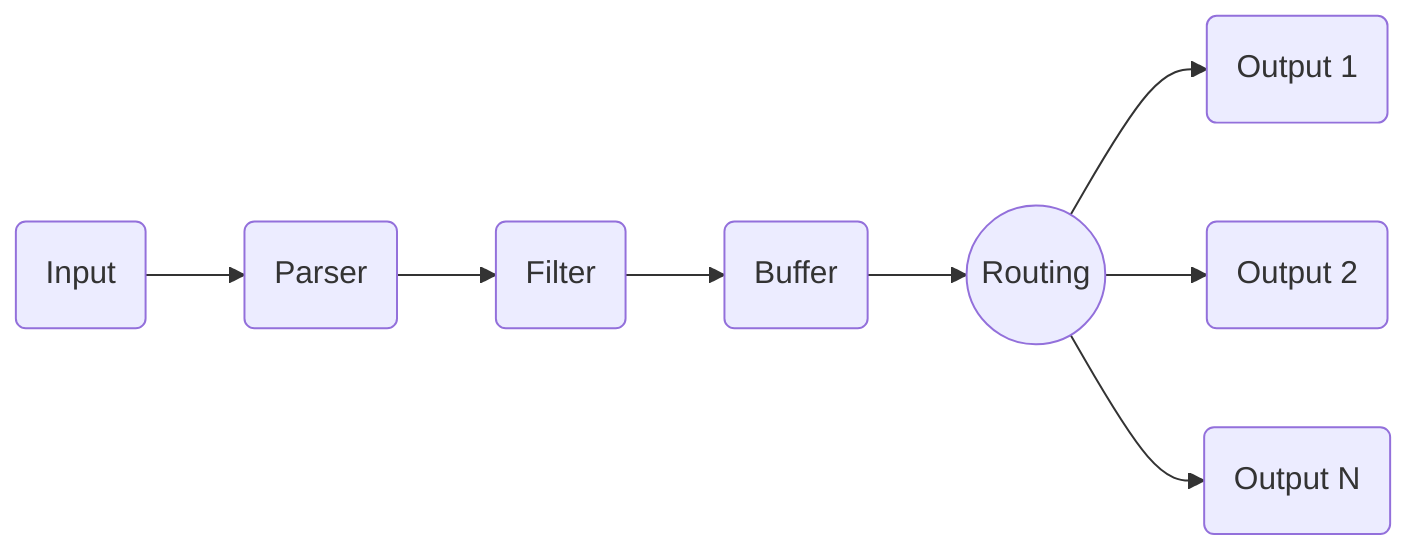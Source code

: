 graph LR;
    A(Input)-->B(Parser)
    B-->C(Filter)
    C-->D(Buffer)
    D-->E((Routing))
      E-->G1(Output 1)
      E-->G2(Output 2)
      E-->G3(Output N)

class E def;
class D active;